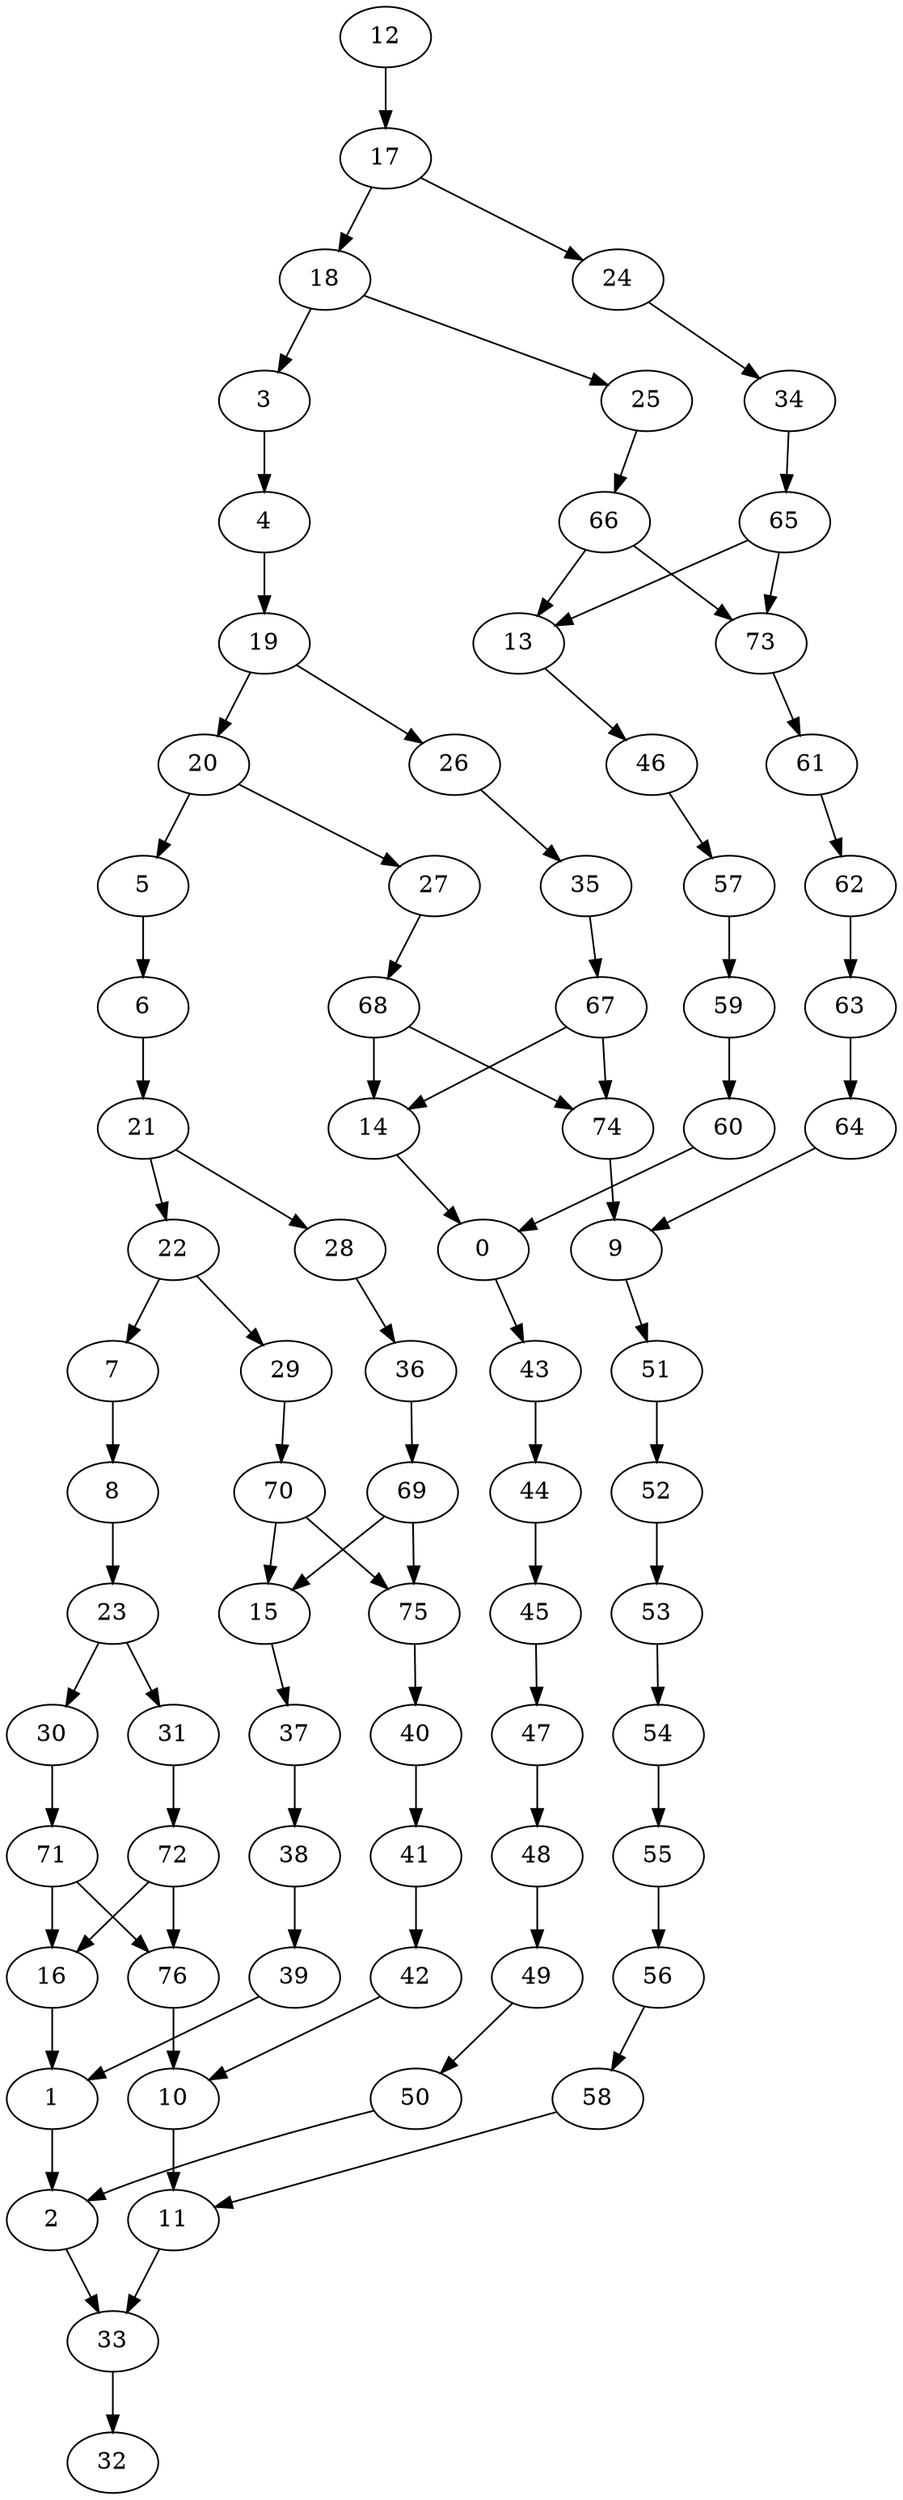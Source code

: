 digraph g {
0;
1;
2;
3;
4;
5;
6;
7;
8;
9;
10;
11;
12;
13;
14;
15;
16;
17;
18;
19;
20;
21;
22;
23;
24;
25;
26;
27;
28;
29;
30;
31;
32;
33;
34;
35;
36;
37;
38;
39;
40;
41;
42;
43;
44;
45;
46;
47;
48;
49;
50;
51;
52;
53;
54;
55;
56;
57;
58;
59;
60;
61;
62;
63;
64;
65;
66;
67;
68;
69;
70;
71;
72;
73;
74;
75;
76;
0 -> 43 [weight=0];
1 -> 2 [weight=0];
2 -> 33 [weight=0];
3 -> 4 [weight=0];
4 -> 19 [weight=0];
5 -> 6 [weight=0];
6 -> 21 [weight=0];
7 -> 8 [weight=0];
8 -> 23 [weight=0];
9 -> 51 [weight=0];
10 -> 11 [weight=0];
11 -> 33 [weight=0];
12 -> 17 [weight=0];
13 -> 46 [weight=0];
14 -> 0 [weight=0];
15 -> 37 [weight=0];
16 -> 1 [weight=0];
17 -> 18 [weight=0];
17 -> 24 [weight=0];
18 -> 25 [weight=0];
18 -> 3 [weight=0];
19 -> 20 [weight=0];
19 -> 26 [weight=0];
20 -> 27 [weight=0];
20 -> 5 [weight=0];
21 -> 22 [weight=0];
21 -> 28 [weight=0];
22 -> 29 [weight=0];
22 -> 7 [weight=0];
23 -> 30 [weight=0];
23 -> 31 [weight=0];
24 -> 34 [weight=0];
25 -> 66 [weight=0];
26 -> 35 [weight=0];
27 -> 68 [weight=0];
28 -> 36 [weight=0];
29 -> 70 [weight=0];
30 -> 71 [weight=0];
31 -> 72 [weight=0];
33 -> 32 [weight=0];
34 -> 65 [weight=0];
35 -> 67 [weight=0];
36 -> 69 [weight=0];
37 -> 38 [weight=0];
38 -> 39 [weight=0];
39 -> 1 [weight=0];
40 -> 41 [weight=0];
41 -> 42 [weight=0];
42 -> 10 [weight=0];
43 -> 44 [weight=0];
44 -> 45 [weight=0];
45 -> 47 [weight=0];
46 -> 57 [weight=0];
47 -> 48 [weight=0];
48 -> 49 [weight=0];
49 -> 50 [weight=0];
50 -> 2 [weight=0];
51 -> 52 [weight=0];
52 -> 53 [weight=0];
53 -> 54 [weight=0];
54 -> 55 [weight=0];
55 -> 56 [weight=0];
56 -> 58 [weight=0];
57 -> 59 [weight=0];
58 -> 11 [weight=0];
59 -> 60 [weight=0];
60 -> 0 [weight=0];
61 -> 62 [weight=0];
62 -> 63 [weight=0];
63 -> 64 [weight=0];
64 -> 9 [weight=0];
65 -> 13 [weight=0];
65 -> 73 [weight=0];
66 -> 13 [weight=0];
66 -> 73 [weight=0];
67 -> 14 [weight=0];
67 -> 74 [weight=0];
68 -> 74 [weight=0];
68 -> 14 [weight=1];
69 -> 15 [weight=0];
69 -> 75 [weight=0];
70 -> 75 [weight=0];
70 -> 15 [weight=0];
71 -> 76 [weight=0];
71 -> 16 [weight=0];
72 -> 76 [weight=1];
72 -> 16 [weight=0];
73 -> 61 [weight=0];
74 -> 9 [weight=0];
75 -> 40 [weight=0];
76 -> 10 [weight=0];
}
